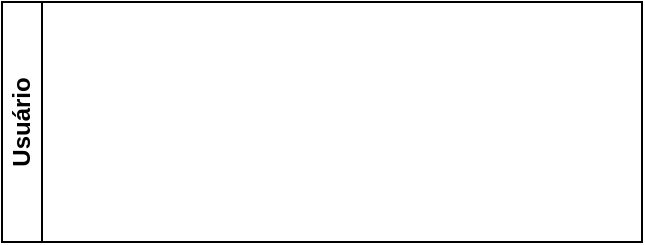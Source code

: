<mxfile version="21.3.2" type="github">
  <diagram id="R2lEEEUBdFMjLlhIrx00" name="Page-1">
    <mxGraphModel dx="377" dy="376" grid="1" gridSize="10" guides="1" tooltips="1" connect="1" arrows="1" fold="1" page="1" pageScale="1" pageWidth="850" pageHeight="1100" math="0" shadow="0" extFonts="Permanent Marker^https://fonts.googleapis.com/css?family=Permanent+Marker">
      <root>
        <mxCell id="0" />
        <mxCell id="1" parent="0" />
        <mxCell id="m9fJc61D2l8pQ-T92gRP-1" value="Usuário" style="swimlane;startSize=20;horizontal=0;html=1;whiteSpace=wrap;" vertex="1" parent="1">
          <mxGeometry x="100" y="70" width="320" height="120" as="geometry" />
        </mxCell>
      </root>
    </mxGraphModel>
  </diagram>
</mxfile>
